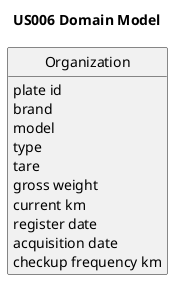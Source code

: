 @startuml
skinparam monochrome true
skinparam packageStyle rectangle
skinparam shadowing false

'left to right direction

skinparam classAttributeIconSize 0

hide circle
hide methods

title US006 Domain Model

class Organization {
    plate id
    brand
    model
    type
    tare
    gross weight
    current km
    register date
    acquisition date
    checkup frequency km
}


'Platform "1" -- "*" Organization : has registered >
'Platform "1" -- "*" Category : defines >
@enduml